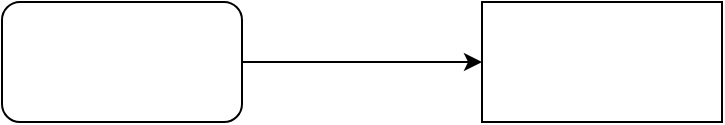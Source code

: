 <mxfile version="16.5.3" type="github"><diagram id="6k20ltL3IxIxTJJwrlNt" name="Page-1"><mxGraphModel dx="1422" dy="762" grid="1" gridSize="10" guides="1" tooltips="1" connect="1" arrows="1" fold="1" page="1" pageScale="1" pageWidth="850" pageHeight="1100" math="0" shadow="0"><root><mxCell id="0"/><mxCell id="1" parent="0"/><mxCell id="p_tMq3Yj3m1896hJo2OL-1" value="" style="rounded=1;whiteSpace=wrap;html=1;" vertex="1" parent="1"><mxGeometry x="360" y="340" width="120" height="60" as="geometry"/></mxCell><mxCell id="p_tMq3Yj3m1896hJo2OL-2" value="" style="rounded=0;whiteSpace=wrap;html=1;" vertex="1" parent="1"><mxGeometry x="600" y="340" width="120" height="60" as="geometry"/></mxCell><mxCell id="p_tMq3Yj3m1896hJo2OL-5" value="" style="endArrow=classic;html=1;rounded=0;entryX=0;entryY=0.5;entryDx=0;entryDy=0;" edge="1" parent="1" source="p_tMq3Yj3m1896hJo2OL-1" target="p_tMq3Yj3m1896hJo2OL-2"><mxGeometry width="50" height="50" relative="1" as="geometry"><mxPoint x="400" y="400" as="sourcePoint"/><mxPoint x="450" y="350" as="targetPoint"/></mxGeometry></mxCell></root></mxGraphModel></diagram></mxfile>